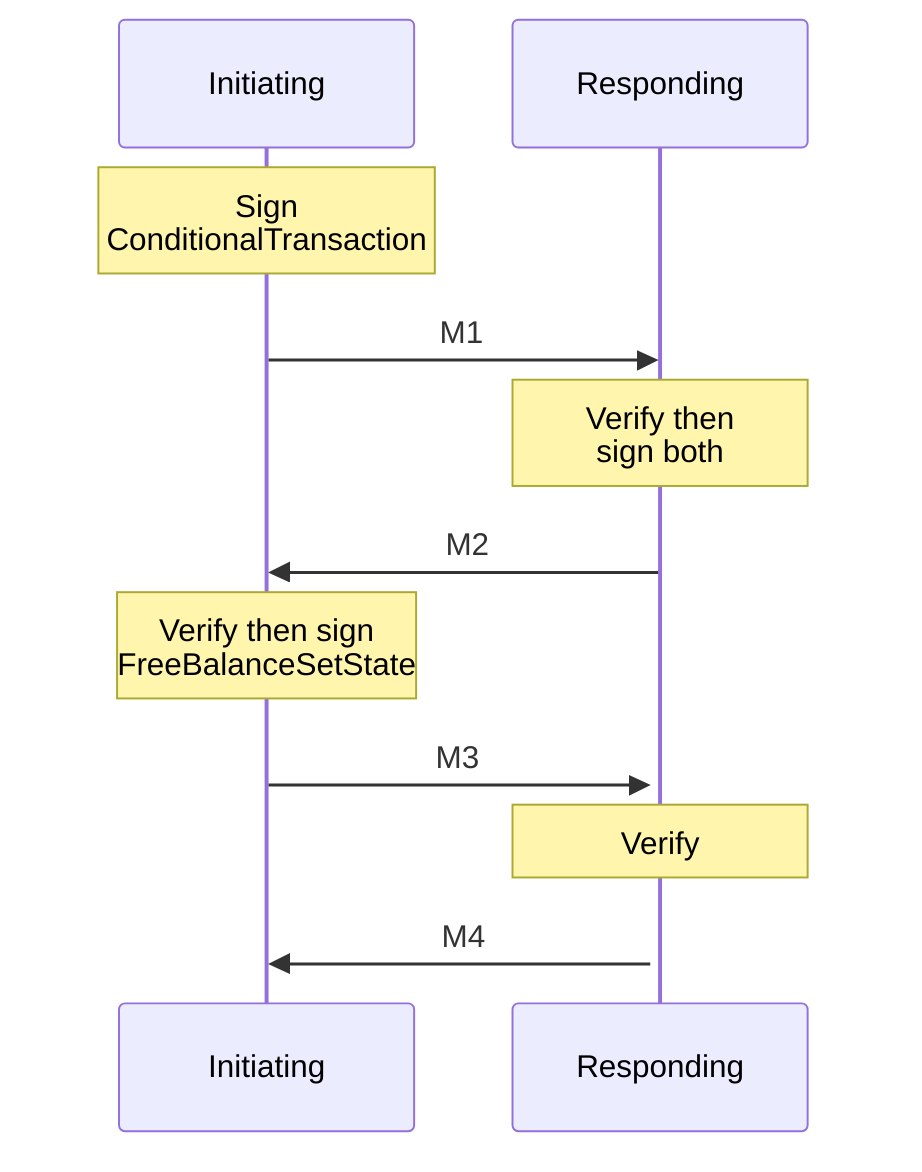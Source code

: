 sequenceDiagram

    Note over Initiating: Sign <br> ConditionalTransaction

    Initiating->>Responding: M1

    Note over Responding: Verify then <br> sign both

    Responding->>Initiating: M2

    Note over Initiating: Verify then sign <br> FreeBalanceSetState

    Initiating->>+Responding: M3

    Note over Responding: Verify

    Responding->>Initiating: M4